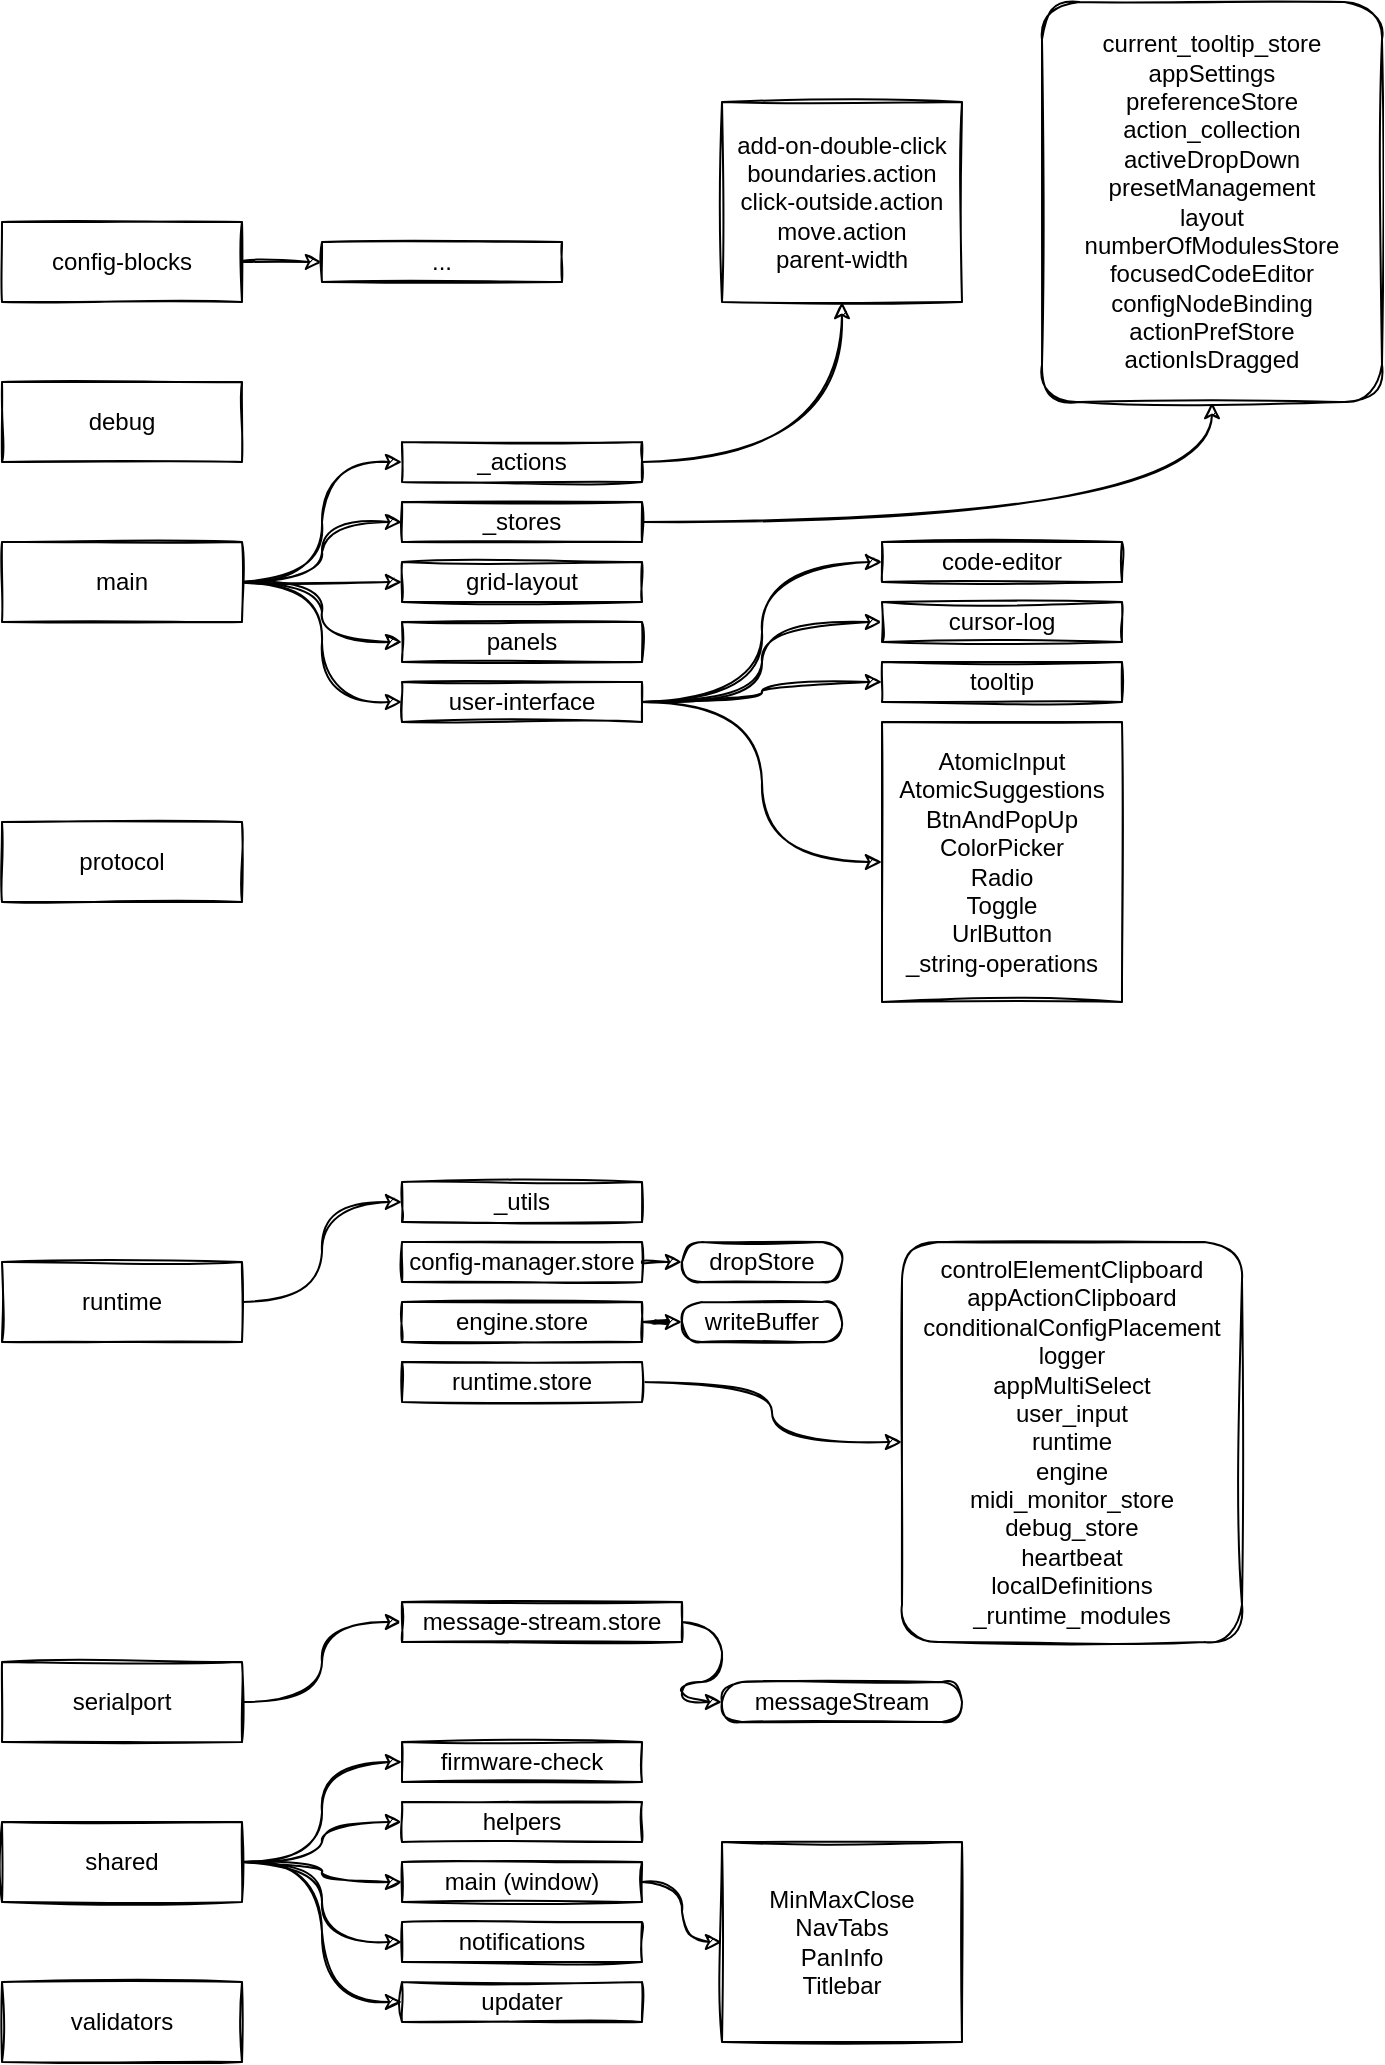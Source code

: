 <mxfile version="14.9.6" type="device" pages="2"><diagram id="2WfiP2W_dYT4OM1e_PqJ" name="Page-1"><mxGraphModel dx="520" dy="1312" grid="1" gridSize="10" guides="1" tooltips="1" connect="1" arrows="1" fold="1" page="0" pageScale="1" pageWidth="1169" pageHeight="827" math="0" shadow="0"><root><mxCell id="0"/><mxCell id="1" parent="0"/><mxCell id="8c6ZDO_d0kLSaq0uRenL-23" style="edgeStyle=orthogonalEdgeStyle;curved=1;rounded=1;sketch=1;orthogonalLoop=1;jettySize=auto;html=1;exitX=1;exitY=0.5;exitDx=0;exitDy=0;" edge="1" parent="1" source="8c6ZDO_d0kLSaq0uRenL-1" target="8c6ZDO_d0kLSaq0uRenL-22"><mxGeometry relative="1" as="geometry"/></mxCell><mxCell id="8c6ZDO_d0kLSaq0uRenL-1" value="config-blocks" style="whiteSpace=wrap;html=1;sketch=1;" vertex="1" parent="1"><mxGeometry x="520" y="-40" width="120" height="40" as="geometry"/></mxCell><mxCell id="8c6ZDO_d0kLSaq0uRenL-2" value="debug" style="whiteSpace=wrap;html=1;sketch=1;" vertex="1" parent="1"><mxGeometry x="520" y="40" width="120" height="40" as="geometry"/></mxCell><mxCell id="8c6ZDO_d0kLSaq0uRenL-29" style="edgeStyle=orthogonalEdgeStyle;curved=1;rounded=1;sketch=1;orthogonalLoop=1;jettySize=auto;html=1;exitX=1;exitY=0.5;exitDx=0;exitDy=0;entryX=0;entryY=0.5;entryDx=0;entryDy=0;" edge="1" parent="1" source="8c6ZDO_d0kLSaq0uRenL-3" target="8c6ZDO_d0kLSaq0uRenL-24"><mxGeometry relative="1" as="geometry"/></mxCell><mxCell id="8c6ZDO_d0kLSaq0uRenL-30" style="edgeStyle=orthogonalEdgeStyle;curved=1;rounded=1;sketch=1;orthogonalLoop=1;jettySize=auto;html=1;exitX=1;exitY=0.5;exitDx=0;exitDy=0;entryX=0;entryY=0.5;entryDx=0;entryDy=0;" edge="1" parent="1" source="8c6ZDO_d0kLSaq0uRenL-3" target="8c6ZDO_d0kLSaq0uRenL-25"><mxGeometry relative="1" as="geometry"/></mxCell><mxCell id="8c6ZDO_d0kLSaq0uRenL-31" style="edgeStyle=orthogonalEdgeStyle;curved=1;rounded=1;sketch=1;orthogonalLoop=1;jettySize=auto;html=1;exitX=1;exitY=0.5;exitDx=0;exitDy=0;entryX=0;entryY=0.5;entryDx=0;entryDy=0;" edge="1" parent="1" source="8c6ZDO_d0kLSaq0uRenL-3" target="8c6ZDO_d0kLSaq0uRenL-26"><mxGeometry relative="1" as="geometry"/></mxCell><mxCell id="8c6ZDO_d0kLSaq0uRenL-32" style="edgeStyle=orthogonalEdgeStyle;curved=1;rounded=1;sketch=1;orthogonalLoop=1;jettySize=auto;html=1;exitX=1;exitY=0.5;exitDx=0;exitDy=0;entryX=0;entryY=0.5;entryDx=0;entryDy=0;" edge="1" parent="1" source="8c6ZDO_d0kLSaq0uRenL-3" target="8c6ZDO_d0kLSaq0uRenL-27"><mxGeometry relative="1" as="geometry"/></mxCell><mxCell id="8c6ZDO_d0kLSaq0uRenL-33" style="edgeStyle=orthogonalEdgeStyle;curved=1;rounded=1;sketch=1;orthogonalLoop=1;jettySize=auto;html=1;exitX=1;exitY=0.5;exitDx=0;exitDy=0;entryX=0;entryY=0.5;entryDx=0;entryDy=0;" edge="1" parent="1" source="8c6ZDO_d0kLSaq0uRenL-3" target="8c6ZDO_d0kLSaq0uRenL-28"><mxGeometry relative="1" as="geometry"/></mxCell><mxCell id="8c6ZDO_d0kLSaq0uRenL-3" value="main" style="whiteSpace=wrap;html=1;sketch=1;" vertex="1" parent="1"><mxGeometry x="520" y="120" width="120" height="40" as="geometry"/></mxCell><mxCell id="8c6ZDO_d0kLSaq0uRenL-4" value="protocol" style="whiteSpace=wrap;html=1;sketch=1;" vertex="1" parent="1"><mxGeometry x="520" y="260" width="120" height="40" as="geometry"/></mxCell><mxCell id="8c6ZDO_d0kLSaq0uRenL-55" style="edgeStyle=orthogonalEdgeStyle;curved=1;rounded=1;sketch=1;orthogonalLoop=1;jettySize=auto;html=1;exitX=1;exitY=0.5;exitDx=0;exitDy=0;entryX=0;entryY=0.5;entryDx=0;entryDy=0;" edge="1" parent="1" source="8c6ZDO_d0kLSaq0uRenL-5" target="8c6ZDO_d0kLSaq0uRenL-52"><mxGeometry relative="1" as="geometry"/></mxCell><mxCell id="8c6ZDO_d0kLSaq0uRenL-5" value="runtime" style="whiteSpace=wrap;html=1;sketch=1;" vertex="1" parent="1"><mxGeometry x="520" y="480" width="120" height="40" as="geometry"/></mxCell><mxCell id="8c6ZDO_d0kLSaq0uRenL-75" style="edgeStyle=orthogonalEdgeStyle;curved=1;rounded=1;sketch=1;orthogonalLoop=1;jettySize=auto;html=1;exitX=1;exitY=0.5;exitDx=0;exitDy=0;entryX=0;entryY=0.5;entryDx=0;entryDy=0;" edge="1" parent="1" source="8c6ZDO_d0kLSaq0uRenL-6" target="8c6ZDO_d0kLSaq0uRenL-74"><mxGeometry relative="1" as="geometry"/></mxCell><mxCell id="8c6ZDO_d0kLSaq0uRenL-6" value="serialport" style="whiteSpace=wrap;html=1;sketch=1;" vertex="1" parent="1"><mxGeometry x="520" y="680" width="120" height="40" as="geometry"/></mxCell><mxCell id="8c6ZDO_d0kLSaq0uRenL-15" style="edgeStyle=orthogonalEdgeStyle;orthogonalLoop=1;jettySize=auto;html=1;exitX=1;exitY=0.5;exitDx=0;exitDy=0;entryX=0;entryY=0.5;entryDx=0;entryDy=0;sketch=1;curved=1;" edge="1" parent="1" source="8c6ZDO_d0kLSaq0uRenL-7" target="8c6ZDO_d0kLSaq0uRenL-9"><mxGeometry relative="1" as="geometry"/></mxCell><mxCell id="8c6ZDO_d0kLSaq0uRenL-16" style="edgeStyle=orthogonalEdgeStyle;curved=1;rounded=1;sketch=1;orthogonalLoop=1;jettySize=auto;html=1;exitX=1;exitY=0.5;exitDx=0;exitDy=0;entryX=0;entryY=0.5;entryDx=0;entryDy=0;" edge="1" parent="1" source="8c6ZDO_d0kLSaq0uRenL-7" target="8c6ZDO_d0kLSaq0uRenL-11"><mxGeometry relative="1" as="geometry"/></mxCell><mxCell id="8c6ZDO_d0kLSaq0uRenL-17" style="edgeStyle=orthogonalEdgeStyle;curved=1;rounded=1;sketch=1;orthogonalLoop=1;jettySize=auto;html=1;exitX=1;exitY=0.5;exitDx=0;exitDy=0;entryX=0;entryY=0.5;entryDx=0;entryDy=0;" edge="1" parent="1" source="8c6ZDO_d0kLSaq0uRenL-7" target="8c6ZDO_d0kLSaq0uRenL-12"><mxGeometry relative="1" as="geometry"/></mxCell><mxCell id="8c6ZDO_d0kLSaq0uRenL-18" style="edgeStyle=orthogonalEdgeStyle;curved=1;rounded=1;sketch=1;orthogonalLoop=1;jettySize=auto;html=1;exitX=1;exitY=0.5;exitDx=0;exitDy=0;entryX=0;entryY=0.5;entryDx=0;entryDy=0;" edge="1" parent="1" source="8c6ZDO_d0kLSaq0uRenL-7" target="8c6ZDO_d0kLSaq0uRenL-13"><mxGeometry relative="1" as="geometry"/></mxCell><mxCell id="8c6ZDO_d0kLSaq0uRenL-19" style="edgeStyle=orthogonalEdgeStyle;curved=1;rounded=1;sketch=1;orthogonalLoop=1;jettySize=auto;html=1;exitX=1;exitY=0.5;exitDx=0;exitDy=0;entryX=0;entryY=0.5;entryDx=0;entryDy=0;" edge="1" parent="1" source="8c6ZDO_d0kLSaq0uRenL-7" target="8c6ZDO_d0kLSaq0uRenL-14"><mxGeometry relative="1" as="geometry"/></mxCell><mxCell id="8c6ZDO_d0kLSaq0uRenL-7" value="shared" style="whiteSpace=wrap;html=1;sketch=1;" vertex="1" parent="1"><mxGeometry x="520" y="760" width="120" height="40" as="geometry"/></mxCell><mxCell id="8c6ZDO_d0kLSaq0uRenL-8" value="validators" style="whiteSpace=wrap;html=1;sketch=1;" vertex="1" parent="1"><mxGeometry x="520" y="840" width="120" height="40" as="geometry"/></mxCell><mxCell id="8c6ZDO_d0kLSaq0uRenL-9" value="firmware-check" style="whiteSpace=wrap;html=1;sketch=1;" vertex="1" parent="1"><mxGeometry x="720" y="720" width="120" height="20" as="geometry"/></mxCell><mxCell id="8c6ZDO_d0kLSaq0uRenL-11" value="helpers" style="whiteSpace=wrap;html=1;sketch=1;" vertex="1" parent="1"><mxGeometry x="720" y="750" width="120" height="20" as="geometry"/></mxCell><mxCell id="8c6ZDO_d0kLSaq0uRenL-21" style="edgeStyle=orthogonalEdgeStyle;curved=1;rounded=1;sketch=1;orthogonalLoop=1;jettySize=auto;html=1;exitX=1;exitY=0.5;exitDx=0;exitDy=0;entryX=0;entryY=0.5;entryDx=0;entryDy=0;" edge="1" parent="1" source="8c6ZDO_d0kLSaq0uRenL-12" target="8c6ZDO_d0kLSaq0uRenL-20"><mxGeometry relative="1" as="geometry"/></mxCell><mxCell id="8c6ZDO_d0kLSaq0uRenL-12" value="main (window)" style="whiteSpace=wrap;html=1;sketch=1;" vertex="1" parent="1"><mxGeometry x="720" y="780" width="120" height="20" as="geometry"/></mxCell><mxCell id="8c6ZDO_d0kLSaq0uRenL-13" value="notifications" style="whiteSpace=wrap;html=1;sketch=1;" vertex="1" parent="1"><mxGeometry x="720" y="810" width="120" height="20" as="geometry"/></mxCell><mxCell id="8c6ZDO_d0kLSaq0uRenL-14" value="updater" style="whiteSpace=wrap;html=1;sketch=1;" vertex="1" parent="1"><mxGeometry x="720" y="840" width="120" height="20" as="geometry"/></mxCell><mxCell id="8c6ZDO_d0kLSaq0uRenL-20" value="MinMaxClose&lt;br&gt;NavTabs&lt;br&gt;PanInfo&lt;br&gt;Titlebar" style="whiteSpace=wrap;html=1;sketch=1;" vertex="1" parent="1"><mxGeometry x="880" y="770" width="120" height="100" as="geometry"/></mxCell><mxCell id="8c6ZDO_d0kLSaq0uRenL-22" value="..." style="whiteSpace=wrap;html=1;sketch=1;" vertex="1" parent="1"><mxGeometry x="680" y="-30" width="120" height="20" as="geometry"/></mxCell><mxCell id="8c6ZDO_d0kLSaq0uRenL-35" style="edgeStyle=orthogonalEdgeStyle;curved=1;rounded=1;sketch=1;orthogonalLoop=1;jettySize=auto;html=1;exitX=1;exitY=0.5;exitDx=0;exitDy=0;" edge="1" parent="1" source="8c6ZDO_d0kLSaq0uRenL-24" target="8c6ZDO_d0kLSaq0uRenL-34"><mxGeometry relative="1" as="geometry"/></mxCell><mxCell id="8c6ZDO_d0kLSaq0uRenL-24" value="_actions" style="whiteSpace=wrap;html=1;sketch=1;" vertex="1" parent="1"><mxGeometry x="720" y="70" width="120" height="20" as="geometry"/></mxCell><mxCell id="8c6ZDO_d0kLSaq0uRenL-50" style="edgeStyle=orthogonalEdgeStyle;curved=1;rounded=1;sketch=1;orthogonalLoop=1;jettySize=auto;html=1;exitX=1;exitY=0.5;exitDx=0;exitDy=0;" edge="1" parent="1" source="8c6ZDO_d0kLSaq0uRenL-25" target="8c6ZDO_d0kLSaq0uRenL-48"><mxGeometry relative="1" as="geometry"/></mxCell><mxCell id="8c6ZDO_d0kLSaq0uRenL-25" value="_stores" style="whiteSpace=wrap;html=1;sketch=1;" vertex="1" parent="1"><mxGeometry x="720" y="100" width="120" height="20" as="geometry"/></mxCell><mxCell id="8c6ZDO_d0kLSaq0uRenL-26" value="grid-layout" style="whiteSpace=wrap;html=1;sketch=1;" vertex="1" parent="1"><mxGeometry x="720" y="130" width="120" height="20" as="geometry"/></mxCell><mxCell id="8c6ZDO_d0kLSaq0uRenL-27" value="panels" style="whiteSpace=wrap;html=1;sketch=1;" vertex="1" parent="1"><mxGeometry x="720" y="160" width="120" height="20" as="geometry"/></mxCell><mxCell id="8c6ZDO_d0kLSaq0uRenL-40" style="edgeStyle=orthogonalEdgeStyle;curved=1;rounded=1;sketch=1;orthogonalLoop=1;jettySize=auto;html=1;exitX=1;exitY=0.5;exitDx=0;exitDy=0;entryX=0;entryY=0.5;entryDx=0;entryDy=0;" edge="1" parent="1" source="8c6ZDO_d0kLSaq0uRenL-28" target="8c6ZDO_d0kLSaq0uRenL-36"><mxGeometry relative="1" as="geometry"/></mxCell><mxCell id="8c6ZDO_d0kLSaq0uRenL-41" style="edgeStyle=orthogonalEdgeStyle;curved=1;rounded=1;sketch=1;orthogonalLoop=1;jettySize=auto;html=1;exitX=1;exitY=0.5;exitDx=0;exitDy=0;entryX=0;entryY=0.5;entryDx=0;entryDy=0;" edge="1" parent="1" source="8c6ZDO_d0kLSaq0uRenL-28" target="8c6ZDO_d0kLSaq0uRenL-37"><mxGeometry relative="1" as="geometry"/></mxCell><mxCell id="8c6ZDO_d0kLSaq0uRenL-42" style="edgeStyle=orthogonalEdgeStyle;curved=1;rounded=1;sketch=1;orthogonalLoop=1;jettySize=auto;html=1;exitX=1;exitY=0.5;exitDx=0;exitDy=0;entryX=0;entryY=0.5;entryDx=0;entryDy=0;" edge="1" parent="1" source="8c6ZDO_d0kLSaq0uRenL-28" target="8c6ZDO_d0kLSaq0uRenL-38"><mxGeometry relative="1" as="geometry"/></mxCell><mxCell id="8c6ZDO_d0kLSaq0uRenL-43" style="edgeStyle=orthogonalEdgeStyle;curved=1;rounded=1;sketch=1;orthogonalLoop=1;jettySize=auto;html=1;exitX=1;exitY=0.5;exitDx=0;exitDy=0;entryX=0;entryY=0.5;entryDx=0;entryDy=0;" edge="1" parent="1" source="8c6ZDO_d0kLSaq0uRenL-28" target="8c6ZDO_d0kLSaq0uRenL-39"><mxGeometry relative="1" as="geometry"/></mxCell><mxCell id="8c6ZDO_d0kLSaq0uRenL-28" value="user-interface" style="whiteSpace=wrap;html=1;sketch=1;" vertex="1" parent="1"><mxGeometry x="720" y="190" width="120" height="20" as="geometry"/></mxCell><mxCell id="8c6ZDO_d0kLSaq0uRenL-34" value="add-on-double-click&lt;br&gt;boundaries.action&lt;br&gt;click-outside.action&lt;br&gt;move.action&lt;br&gt;parent-width" style="whiteSpace=wrap;html=1;sketch=1;" vertex="1" parent="1"><mxGeometry x="880" y="-100" width="120" height="100" as="geometry"/></mxCell><mxCell id="8c6ZDO_d0kLSaq0uRenL-36" value="code-editor" style="whiteSpace=wrap;html=1;sketch=1;" vertex="1" parent="1"><mxGeometry x="960" y="120" width="120" height="20" as="geometry"/></mxCell><mxCell id="8c6ZDO_d0kLSaq0uRenL-37" value="cursor-log" style="whiteSpace=wrap;html=1;sketch=1;" vertex="1" parent="1"><mxGeometry x="960" y="150" width="120" height="20" as="geometry"/></mxCell><mxCell id="8c6ZDO_d0kLSaq0uRenL-38" value="tooltip" style="whiteSpace=wrap;html=1;sketch=1;" vertex="1" parent="1"><mxGeometry x="960" y="180" width="120" height="20" as="geometry"/></mxCell><mxCell id="8c6ZDO_d0kLSaq0uRenL-39" value="AtomicInput&lt;br&gt;AtomicSuggestions&lt;br&gt;BtnAndPopUp&lt;br&gt;ColorPicker&lt;br&gt;Radio&lt;br&gt;Toggle&lt;br&gt;UrlButton&lt;br&gt;_string-operations" style="whiteSpace=wrap;html=1;sketch=1;" vertex="1" parent="1"><mxGeometry x="960" y="210" width="120" height="140" as="geometry"/></mxCell><mxCell id="8c6ZDO_d0kLSaq0uRenL-48" value="&lt;span class=&quot;pl-s1&quot;&gt;current_tooltip_store&lt;br&gt;appSettings&lt;br&gt;&lt;span class=&quot;pl-s1&quot;&gt;preferenceStore&lt;br&gt;&lt;/span&gt;&lt;span class=&quot;pl-s1&quot;&gt;action_collection&lt;/span&gt;&lt;br&gt;&lt;span class=&quot;pl-s1&quot;&gt;activeDropDown&lt;br&gt;&lt;/span&gt;&lt;span class=&quot;pl-s1&quot;&gt;presetManagement&lt;br&gt;&lt;/span&gt;&lt;span class=&quot;pl-s1&quot;&gt;layout&lt;br&gt;&lt;/span&gt;&lt;span class=&quot;pl-s1&quot;&gt;numberOfModulesStore&lt;br&gt;&lt;/span&gt;&lt;span class=&quot;pl-s1&quot;&gt;focusedCodeEditor&lt;br&gt;&lt;/span&gt;&lt;span class=&quot;pl-s1&quot;&gt;configNodeBinding&lt;br&gt;&lt;/span&gt;&lt;span class=&quot;pl-s1&quot;&gt;actionPrefStore&lt;br&gt;&lt;/span&gt;&lt;span class=&quot;pl-s1&quot;&gt;actionIsDragged&lt;/span&gt;&lt;br&gt;&lt;/span&gt;" style="rounded=1;whiteSpace=wrap;html=1;sketch=1;arcSize=11;" vertex="1" parent="1"><mxGeometry x="1040" y="-150" width="170" height="200" as="geometry"/></mxCell><mxCell id="8c6ZDO_d0kLSaq0uRenL-52" value="_utils&lt;br&gt;" style="whiteSpace=wrap;html=1;sketch=1;" vertex="1" parent="1"><mxGeometry x="720" y="440" width="120" height="20" as="geometry"/></mxCell><mxCell id="8c6ZDO_d0kLSaq0uRenL-59" value="&lt;span class=&quot;pl-s1&quot;&gt;controlElementClipboard&lt;br&gt;appActionClipboard&lt;br&gt;conditionalConfigPlacement&lt;br&gt;logger&lt;br&gt;&lt;span class=&quot;pl-s1&quot;&gt;appMultiSelect&lt;br&gt;&lt;/span&gt;&lt;span class=&quot;pl-s1&quot;&gt;user_input&lt;br&gt;&lt;/span&gt;runtime&lt;br&gt;engine&lt;br&gt;midi_monitor_store&lt;br&gt;&lt;span class=&quot;pl-s1&quot;&gt;debug_store&lt;br&gt;&lt;/span&gt;heartbeat&lt;br&gt;&lt;span class=&quot;pl-s1&quot;&gt;localDefinitions&lt;br&gt;&lt;/span&gt;&lt;span class=&quot;pl-s1&quot;&gt;_runtime_modules&lt;/span&gt;&lt;br&gt;&lt;/span&gt;" style="rounded=1;whiteSpace=wrap;html=1;sketch=1;arcSize=11;" vertex="1" parent="1"><mxGeometry x="970" y="470" width="170" height="200" as="geometry"/></mxCell><mxCell id="8c6ZDO_d0kLSaq0uRenL-71" style="edgeStyle=orthogonalEdgeStyle;curved=1;rounded=1;sketch=1;orthogonalLoop=1;jettySize=auto;html=1;exitX=1;exitY=0.5;exitDx=0;exitDy=0;entryX=0;entryY=0.5;entryDx=0;entryDy=0;" edge="1" parent="1" source="8c6ZDO_d0kLSaq0uRenL-60" target="8c6ZDO_d0kLSaq0uRenL-70"><mxGeometry relative="1" as="geometry"/></mxCell><mxCell id="8c6ZDO_d0kLSaq0uRenL-60" value="config-manager.store" style="whiteSpace=wrap;html=1;sketch=1;" vertex="1" parent="1"><mxGeometry x="720" y="470" width="120" height="20" as="geometry"/></mxCell><mxCell id="8c6ZDO_d0kLSaq0uRenL-68" style="edgeStyle=orthogonalEdgeStyle;curved=1;rounded=1;sketch=1;orthogonalLoop=1;jettySize=auto;html=1;exitX=1;exitY=0.5;exitDx=0;exitDy=0;" edge="1" parent="1" source="8c6ZDO_d0kLSaq0uRenL-61" target="8c6ZDO_d0kLSaq0uRenL-64"><mxGeometry relative="1" as="geometry"/></mxCell><mxCell id="8c6ZDO_d0kLSaq0uRenL-61" value="engine.store" style="whiteSpace=wrap;html=1;sketch=1;" vertex="1" parent="1"><mxGeometry x="720" y="500" width="120" height="20" as="geometry"/></mxCell><mxCell id="8c6ZDO_d0kLSaq0uRenL-63" style="edgeStyle=orthogonalEdgeStyle;curved=1;rounded=1;sketch=1;orthogonalLoop=1;jettySize=auto;html=1;exitX=1;exitY=0.5;exitDx=0;exitDy=0;entryX=0;entryY=0.5;entryDx=0;entryDy=0;" edge="1" parent="1" source="8c6ZDO_d0kLSaq0uRenL-62" target="8c6ZDO_d0kLSaq0uRenL-59"><mxGeometry relative="1" as="geometry"/></mxCell><mxCell id="8c6ZDO_d0kLSaq0uRenL-62" value="runtime.store" style="whiteSpace=wrap;html=1;sketch=1;" vertex="1" parent="1"><mxGeometry x="720" y="530" width="120" height="20" as="geometry"/></mxCell><mxCell id="8c6ZDO_d0kLSaq0uRenL-64" value="&lt;span class=&quot;pl-s1&quot;&gt;writeBuffer&lt;br&gt;&lt;/span&gt;" style="rounded=1;whiteSpace=wrap;html=1;sketch=1;arcSize=50;" vertex="1" parent="1"><mxGeometry x="860" y="500" width="80" height="20" as="geometry"/></mxCell><mxCell id="8c6ZDO_d0kLSaq0uRenL-70" value="&lt;span class=&quot;pl-s1&quot;&gt;dropStore&lt;br&gt;&lt;/span&gt;" style="rounded=1;whiteSpace=wrap;html=1;sketch=1;arcSize=50;" vertex="1" parent="1"><mxGeometry x="860" y="470" width="80" height="20" as="geometry"/></mxCell><mxCell id="8c6ZDO_d0kLSaq0uRenL-72" value="&lt;span class=&quot;pl-s1&quot;&gt;messageStream&lt;br&gt;&lt;/span&gt;" style="rounded=1;whiteSpace=wrap;html=1;sketch=1;arcSize=50;" vertex="1" parent="1"><mxGeometry x="880" y="690" width="120" height="20" as="geometry"/></mxCell><mxCell id="8c6ZDO_d0kLSaq0uRenL-76" style="edgeStyle=orthogonalEdgeStyle;curved=1;rounded=1;sketch=1;orthogonalLoop=1;jettySize=auto;html=1;exitX=1;exitY=0.5;exitDx=0;exitDy=0;entryX=0;entryY=0.5;entryDx=0;entryDy=0;" edge="1" parent="1" source="8c6ZDO_d0kLSaq0uRenL-74" target="8c6ZDO_d0kLSaq0uRenL-72"><mxGeometry relative="1" as="geometry"/></mxCell><mxCell id="8c6ZDO_d0kLSaq0uRenL-74" value="message-stream.store" style="rounded=0;whiteSpace=wrap;html=1;sketch=1;" vertex="1" parent="1"><mxGeometry x="720" y="650" width="140" height="20" as="geometry"/></mxCell></root></mxGraphModel></diagram><diagram id="l_jgYxQ1ani5aHs5XVPT" name="Page-2"><mxGraphModel dx="1182" dy="1175" grid="1" gridSize="10" guides="1" tooltips="1" connect="1" arrows="1" fold="1" page="0" pageScale="1" pageWidth="1169" pageHeight="827" math="0" shadow="0"><root><mxCell id="0SLhdf7BDi1ZsX1qK4ET-0"/><mxCell id="0SLhdf7BDi1ZsX1qK4ET-1" parent="0SLhdf7BDi1ZsX1qK4ET-0"/><mxCell id="0SLhdf7BDi1ZsX1qK4ET-2" value="create / refresh module on UI" style="whiteSpace=wrap;html=1;sketch=1;" vertex="1" parent="0SLhdf7BDi1ZsX1qK4ET-1"><mxGeometry x="720" y="160" width="120" height="40" as="geometry"/></mxCell><mxCell id="0SLhdf7BDi1ZsX1qK4ET-4" style="edgeStyle=orthogonalEdgeStyle;curved=1;rounded=1;sketch=1;orthogonalLoop=1;jettySize=auto;html=1;exitX=1;exitY=0.5;exitDx=0;exitDy=0;entryX=0;entryY=0.5;entryDx=0;entryDy=0;" edge="1" parent="0SLhdf7BDi1ZsX1qK4ET-1" source="0SLhdf7BDi1ZsX1qK4ET-3" target="cawTaSS66yaHk0PN3A8o-32"><mxGeometry relative="1" as="geometry"><mxPoint x="450" y="80" as="targetPoint"/></mxGeometry></mxCell><mxCell id="cawTaSS66yaHk0PN3A8o-3" style="edgeStyle=orthogonalEdgeStyle;curved=1;rounded=1;sketch=1;orthogonalLoop=1;jettySize=auto;html=1;exitX=1;exitY=0.5;exitDx=0;exitDy=0;entryX=0;entryY=0.5;entryDx=0;entryDy=0;" edge="1" parent="0SLhdf7BDi1ZsX1qK4ET-1" source="0SLhdf7BDi1ZsX1qK4ET-3" target="cawTaSS66yaHk0PN3A8o-1"><mxGeometry relative="1" as="geometry"/></mxCell><mxCell id="0SLhdf7BDi1ZsX1qK4ET-3" value="protocol.decode" style="whiteSpace=wrap;html=1;sketch=1;" vertex="1" parent="0SLhdf7BDi1ZsX1qK4ET-1"><mxGeometry x="160" y="160" width="120" height="40" as="geometry"/></mxCell><mxCell id="cawTaSS66yaHk0PN3A8o-39" style="edgeStyle=orthogonalEdgeStyle;curved=1;rounded=1;sketch=1;orthogonalLoop=1;jettySize=auto;html=1;exitX=1;exitY=0.5;exitDx=0;exitDy=0;entryX=0;entryY=0.5;entryDx=0;entryDy=0;" edge="1" parent="0SLhdf7BDi1ZsX1qK4ET-1" source="0SLhdf7BDi1ZsX1qK4ET-5" target="0SLhdf7BDi1ZsX1qK4ET-2"><mxGeometry relative="1" as="geometry"/></mxCell><mxCell id="0SLhdf7BDi1ZsX1qK4ET-5" value="heartbeat class" style="rounded=0;whiteSpace=wrap;html=1;sketch=1;" vertex="1" parent="0SLhdf7BDi1ZsX1qK4ET-1"><mxGeometry x="560" y="160" width="120" height="40" as="geometry"/></mxCell><mxCell id="cawTaSS66yaHk0PN3A8o-18" value="Send" style="edgeStyle=orthogonalEdgeStyle;curved=1;rounded=1;sketch=1;orthogonalLoop=1;jettySize=auto;html=1;exitX=0;exitY=0.5;exitDx=0;exitDy=0;entryX=1;entryY=0.5;entryDx=0;entryDy=0;" edge="1" parent="0SLhdf7BDi1ZsX1qK4ET-1" source="0SLhdf7BDi1ZsX1qK4ET-6" target="cawTaSS66yaHk0PN3A8o-17"><mxGeometry relative="1" as="geometry"/></mxCell><mxCell id="0SLhdf7BDi1ZsX1qK4ET-6" value="protocol.encode" style="whiteSpace=wrap;html=1;sketch=1;" vertex="1" parent="0SLhdf7BDi1ZsX1qK4ET-1"><mxGeometry x="160" y="440" width="120" height="40" as="geometry"/></mxCell><mxCell id="cawTaSS66yaHk0PN3A8o-7" style="edgeStyle=orthogonalEdgeStyle;curved=1;rounded=1;sketch=1;orthogonalLoop=1;jettySize=auto;html=1;exitX=0;exitY=0.5;exitDx=0;exitDy=0;entryX=0;entryY=0.5;entryDx=0;entryDy=0;" edge="1" parent="0SLhdf7BDi1ZsX1qK4ET-1" source="0SLhdf7BDi1ZsX1qK4ET-7" target="cawTaSS66yaHk0PN3A8o-5"><mxGeometry relative="1" as="geometry"/></mxCell><mxCell id="0SLhdf7BDi1ZsX1qK4ET-7" value="writebuffer (FIFO)" style="rounded=0;whiteSpace=wrap;html=1;sketch=1;" vertex="1" parent="0SLhdf7BDi1ZsX1qK4ET-1"><mxGeometry x="560" y="440" width="120" height="40" as="geometry"/></mxCell><mxCell id="0SLhdf7BDi1ZsX1qK4ET-11" style="edgeStyle=orthogonalEdgeStyle;curved=1;rounded=1;sketch=1;orthogonalLoop=1;jettySize=auto;html=1;exitX=0;exitY=0.5;exitDx=0;exitDy=0;entryX=1;entryY=0.25;entryDx=0;entryDy=0;" edge="1" parent="0SLhdf7BDi1ZsX1qK4ET-1" source="0SLhdf7BDi1ZsX1qK4ET-8" target="0SLhdf7BDi1ZsX1qK4ET-6"><mxGeometry relative="1" as="geometry"/></mxCell><mxCell id="cawTaSS66yaHk0PN3A8o-2" style="edgeStyle=orthogonalEdgeStyle;curved=1;rounded=1;sketch=1;orthogonalLoop=1;jettySize=auto;html=1;exitX=0;exitY=0.5;exitDx=0;exitDy=0;entryX=0;entryY=0.5;entryDx=0;entryDy=0;" edge="1" parent="0SLhdf7BDi1ZsX1qK4ET-1" source="0SLhdf7BDi1ZsX1qK4ET-8" target="cawTaSS66yaHk0PN3A8o-1"><mxGeometry relative="1" as="geometry"><Array as="points"><mxPoint x="300" y="460"/><mxPoint x="300" y="280"/></Array></mxGeometry></mxCell><mxCell id="0SLhdf7BDi1ZsX1qK4ET-8" value="last sent" style="rounded=0;whiteSpace=wrap;html=1;sketch=1;" vertex="1" parent="0SLhdf7BDi1ZsX1qK4ET-1"><mxGeometry x="360" y="440" width="100" height="40" as="geometry"/></mxCell><mxCell id="cawTaSS66yaHk0PN3A8o-4" value="Load Next" style="edgeStyle=orthogonalEdgeStyle;curved=1;rounded=1;sketch=1;orthogonalLoop=1;jettySize=auto;html=1;exitX=1;exitY=0.5;exitDx=0;exitDy=0;entryX=0.5;entryY=1;entryDx=0;entryDy=0;" edge="1" parent="0SLhdf7BDi1ZsX1qK4ET-1" source="cawTaSS66yaHk0PN3A8o-1" target="cawTaSS66yaHk0PN3A8o-5"><mxGeometry x="0.375" y="-10" relative="1" as="geometry"><mxPoint x="500" y="410" as="targetPoint"/><mxPoint as="offset"/></mxGeometry></mxCell><mxCell id="cawTaSS66yaHk0PN3A8o-22" style="edgeStyle=orthogonalEdgeStyle;curved=1;rounded=1;sketch=1;orthogonalLoop=1;jettySize=auto;html=1;exitX=1;exitY=0.5;exitDx=0;exitDy=0;entryX=0;entryY=0.5;entryDx=0;entryDy=0;" edge="1" parent="0SLhdf7BDi1ZsX1qK4ET-1" source="cawTaSS66yaHk0PN3A8o-1" target="cawTaSS66yaHk0PN3A8o-23"><mxGeometry relative="1" as="geometry"><mxPoint x="580" y="280" as="targetPoint"/></mxGeometry></mxCell><mxCell id="cawTaSS66yaHk0PN3A8o-27" style="edgeStyle=orthogonalEdgeStyle;curved=1;rounded=1;sketch=1;orthogonalLoop=1;jettySize=auto;html=1;exitX=0.5;exitY=1;exitDx=0;exitDy=0;entryX=0.5;entryY=0;entryDx=0;entryDy=0;" edge="1" parent="0SLhdf7BDi1ZsX1qK4ET-1" source="cawTaSS66yaHk0PN3A8o-1" target="cawTaSS66yaHk0PN3A8o-26"><mxGeometry relative="1" as="geometry"/></mxCell><mxCell id="cawTaSS66yaHk0PN3A8o-1" value="Response&lt;br&gt;Ok?" style="rhombus;whiteSpace=wrap;html=1;sketch=1;" vertex="1" parent="0SLhdf7BDi1ZsX1qK4ET-1"><mxGeometry x="360" y="240" width="80" height="80" as="geometry"/></mxCell><mxCell id="cawTaSS66yaHk0PN3A8o-8" style="edgeStyle=orthogonalEdgeStyle;curved=1;rounded=1;sketch=1;orthogonalLoop=1;jettySize=auto;html=1;exitX=1;exitY=0.5;exitDx=0;exitDy=0;entryX=1;entryY=0.5;entryDx=0;entryDy=0;" edge="1" parent="0SLhdf7BDi1ZsX1qK4ET-1" source="cawTaSS66yaHk0PN3A8o-5" target="0SLhdf7BDi1ZsX1qK4ET-8"><mxGeometry relative="1" as="geometry"/></mxCell><mxCell id="cawTaSS66yaHk0PN3A8o-5" value="" style="triangle;whiteSpace=wrap;html=1;sketch=1;direction=west;" vertex="1" parent="0SLhdf7BDi1ZsX1qK4ET-1"><mxGeometry x="490" y="440" width="40" height="40" as="geometry"/></mxCell><mxCell id="cawTaSS66yaHk0PN3A8o-12" style="edgeStyle=orthogonalEdgeStyle;curved=1;rounded=1;sketch=1;orthogonalLoop=1;jettySize=auto;html=1;exitX=0;exitY=0.5;exitDx=0;exitDy=0;entryX=1;entryY=0.5;entryDx=0;entryDy=0;" edge="1" parent="0SLhdf7BDi1ZsX1qK4ET-1" source="cawTaSS66yaHk0PN3A8o-10" target="cawTaSS66yaHk0PN3A8o-11"><mxGeometry relative="1" as="geometry"/></mxCell><mxCell id="cawTaSS66yaHk0PN3A8o-10" value="Timer&lt;br&gt;Tick" style="ellipse;whiteSpace=wrap;html=1;sketch=1;" vertex="1" parent="0SLhdf7BDi1ZsX1qK4ET-1"><mxGeometry x="490" y="510" width="60" height="60" as="geometry"/></mxCell><mxCell id="cawTaSS66yaHk0PN3A8o-13" style="edgeStyle=orthogonalEdgeStyle;curved=1;rounded=1;sketch=1;orthogonalLoop=1;jettySize=auto;html=1;exitX=0;exitY=0.5;exitDx=0;exitDy=0;entryX=1;entryY=0.75;entryDx=0;entryDy=0;" edge="1" parent="0SLhdf7BDi1ZsX1qK4ET-1" source="cawTaSS66yaHk0PN3A8o-11" target="0SLhdf7BDi1ZsX1qK4ET-6"><mxGeometry relative="1" as="geometry"/></mxCell><mxCell id="cawTaSS66yaHk0PN3A8o-11" value="editor heartbeat" style="rounded=0;whiteSpace=wrap;html=1;sketch=1;" vertex="1" parent="0SLhdf7BDi1ZsX1qK4ET-1"><mxGeometry x="360" y="520" width="100" height="40" as="geometry"/></mxCell><mxCell id="cawTaSS66yaHk0PN3A8o-17" value="serialport (outbound)" style="whiteSpace=wrap;html=1;sketch=1;" vertex="1" parent="0SLhdf7BDi1ZsX1qK4ET-1"><mxGeometry x="-40" y="440" width="120" height="40" as="geometry"/></mxCell><mxCell id="cawTaSS66yaHk0PN3A8o-21" value="Receive" style="edgeStyle=orthogonalEdgeStyle;curved=1;rounded=1;sketch=1;orthogonalLoop=1;jettySize=auto;html=1;exitX=1;exitY=0.5;exitDx=0;exitDy=0;entryX=0;entryY=0.5;entryDx=0;entryDy=0;" edge="1" parent="0SLhdf7BDi1ZsX1qK4ET-1" source="cawTaSS66yaHk0PN3A8o-20" target="0SLhdf7BDi1ZsX1qK4ET-3"><mxGeometry relative="1" as="geometry"/></mxCell><mxCell id="cawTaSS66yaHk0PN3A8o-20" value="serialport (inbound)" style="whiteSpace=wrap;html=1;sketch=1;" vertex="1" parent="0SLhdf7BDi1ZsX1qK4ET-1"><mxGeometry x="-40" y="160" width="120" height="40" as="geometry"/></mxCell><mxCell id="cawTaSS66yaHk0PN3A8o-25" style="edgeStyle=orthogonalEdgeStyle;curved=1;rounded=1;sketch=1;orthogonalLoop=1;jettySize=auto;html=1;exitX=1;exitY=0.5;exitDx=0;exitDy=0;entryX=0;entryY=0.5;entryDx=0;entryDy=0;" edge="1" parent="0SLhdf7BDi1ZsX1qK4ET-1" source="cawTaSS66yaHk0PN3A8o-23" target="cawTaSS66yaHk0PN3A8o-24"><mxGeometry relative="1" as="geometry"/></mxCell><mxCell id="cawTaSS66yaHk0PN3A8o-23" value="Success CB" style="whiteSpace=wrap;html=1;sketch=1;" vertex="1" parent="0SLhdf7BDi1ZsX1qK4ET-1"><mxGeometry x="560" y="260" width="120" height="40" as="geometry"/></mxCell><mxCell id="cawTaSS66yaHk0PN3A8o-24" value="Update UI" style="whiteSpace=wrap;html=1;sketch=1;" vertex="1" parent="0SLhdf7BDi1ZsX1qK4ET-1"><mxGeometry x="720" y="260" width="120" height="40" as="geometry"/></mxCell><mxCell id="cawTaSS66yaHk0PN3A8o-28" value="Retry maybe" style="edgeStyle=orthogonalEdgeStyle;curved=1;rounded=1;sketch=1;orthogonalLoop=1;jettySize=auto;html=1;exitX=0.5;exitY=1;exitDx=0;exitDy=0;entryX=0.5;entryY=0;entryDx=0;entryDy=0;" edge="1" parent="0SLhdf7BDi1ZsX1qK4ET-1" source="cawTaSS66yaHk0PN3A8o-26" target="0SLhdf7BDi1ZsX1qK4ET-8"><mxGeometry relative="1" as="geometry"/></mxCell><mxCell id="cawTaSS66yaHk0PN3A8o-26" value="Fail CB" style="whiteSpace=wrap;html=1;sketch=1;" vertex="1" parent="0SLhdf7BDi1ZsX1qK4ET-1"><mxGeometry x="360" y="360" width="80" height="40" as="geometry"/></mxCell><mxCell id="cawTaSS66yaHk0PN3A8o-42" style="edgeStyle=orthogonalEdgeStyle;curved=1;rounded=1;sketch=1;orthogonalLoop=1;jettySize=auto;html=1;exitX=1;exitY=0.5;exitDx=0;exitDy=0;entryX=0;entryY=0.5;entryDx=0;entryDy=0;" edge="1" parent="0SLhdf7BDi1ZsX1qK4ET-1" source="cawTaSS66yaHk0PN3A8o-29" target="cawTaSS66yaHk0PN3A8o-41"><mxGeometry relative="1" as="geometry"/></mxCell><mxCell id="cawTaSS66yaHk0PN3A8o-29" value="event class" style="rounded=0;whiteSpace=wrap;html=1;sketch=1;" vertex="1" parent="0SLhdf7BDi1ZsX1qK4ET-1"><mxGeometry x="560" y="100" width="120" height="40" as="geometry"/></mxCell><mxCell id="cawTaSS66yaHk0PN3A8o-60" value="::receive(brc, midipacket)" style="edgeStyle=orthogonalEdgeStyle;curved=1;rounded=1;sketch=1;orthogonalLoop=1;jettySize=auto;html=1;exitX=1;exitY=0.5;exitDx=0;exitDy=0;entryX=0;entryY=0.5;entryDx=0;entryDy=0;" edge="1" parent="0SLhdf7BDi1ZsX1qK4ET-1" source="cawTaSS66yaHk0PN3A8o-30" target="cawTaSS66yaHk0PN3A8o-59"><mxGeometry relative="1" as="geometry"/></mxCell><mxCell id="cawTaSS66yaHk0PN3A8o-30" value="midi class" style="rounded=0;whiteSpace=wrap;html=1;sketch=1;" vertex="1" parent="0SLhdf7BDi1ZsX1qK4ET-1"><mxGeometry x="560" y="40" width="120" height="40" as="geometry"/></mxCell><mxCell id="cawTaSS66yaHk0PN3A8o-31" value="config class" style="rounded=0;whiteSpace=wrap;html=1;sketch=1;" vertex="1" parent="0SLhdf7BDi1ZsX1qK4ET-1"><mxGeometry x="560" y="-80" width="120" height="40" as="geometry"/></mxCell><mxCell id="cawTaSS66yaHk0PN3A8o-33" style="edgeStyle=orthogonalEdgeStyle;curved=1;rounded=1;sketch=1;orthogonalLoop=1;jettySize=auto;html=1;entryX=0;entryY=0.5;entryDx=0;entryDy=0;" edge="1" parent="0SLhdf7BDi1ZsX1qK4ET-1" source="cawTaSS66yaHk0PN3A8o-32" target="cawTaSS66yaHk0PN3A8o-31"><mxGeometry relative="1" as="geometry"><Array as="points"><mxPoint x="510" y="80"/><mxPoint x="510" y="-60"/></Array></mxGeometry></mxCell><mxCell id="cawTaSS66yaHk0PN3A8o-35" style="edgeStyle=orthogonalEdgeStyle;curved=1;rounded=1;sketch=1;orthogonalLoop=1;jettySize=auto;html=1;entryX=0;entryY=0.5;entryDx=0;entryDy=0;" edge="1" parent="0SLhdf7BDi1ZsX1qK4ET-1" source="cawTaSS66yaHk0PN3A8o-32" target="cawTaSS66yaHk0PN3A8o-29"><mxGeometry relative="1" as="geometry"/></mxCell><mxCell id="cawTaSS66yaHk0PN3A8o-36" style="edgeStyle=orthogonalEdgeStyle;curved=1;rounded=1;sketch=1;orthogonalLoop=1;jettySize=auto;html=1;entryX=0;entryY=0.5;entryDx=0;entryDy=0;" edge="1" parent="0SLhdf7BDi1ZsX1qK4ET-1" source="cawTaSS66yaHk0PN3A8o-32" target="0SLhdf7BDi1ZsX1qK4ET-5"><mxGeometry relative="1" as="geometry"><Array as="points"><mxPoint x="510" y="80"/><mxPoint x="510" y="180"/></Array></mxGeometry></mxCell><mxCell id="cawTaSS66yaHk0PN3A8o-38" style="edgeStyle=orthogonalEdgeStyle;curved=1;rounded=1;sketch=1;orthogonalLoop=1;jettySize=auto;html=1;entryX=0;entryY=0.5;entryDx=0;entryDy=0;" edge="1" parent="0SLhdf7BDi1ZsX1qK4ET-1" source="cawTaSS66yaHk0PN3A8o-32" target="cawTaSS66yaHk0PN3A8o-30"><mxGeometry relative="1" as="geometry"><Array as="points"><mxPoint x="540" y="80"/><mxPoint x="540" y="60"/></Array></mxGeometry></mxCell><mxCell id="cawTaSS66yaHk0PN3A8o-66" style="edgeStyle=orthogonalEdgeStyle;curved=1;rounded=1;sketch=1;orthogonalLoop=1;jettySize=auto;html=1;entryX=0;entryY=0.5;entryDx=0;entryDy=0;" edge="1" parent="0SLhdf7BDi1ZsX1qK4ET-1" source="cawTaSS66yaHk0PN3A8o-32" target="cawTaSS66yaHk0PN3A8o-48"><mxGeometry relative="1" as="geometry"/></mxCell><mxCell id="cawTaSS66yaHk0PN3A8o-32" value="Demux" style="ellipse;whiteSpace=wrap;html=1;aspect=fixed;sketch=1;" vertex="1" parent="0SLhdf7BDi1ZsX1qK4ET-1"><mxGeometry x="400" y="40" width="80" height="80" as="geometry"/></mxCell><mxCell id="cawTaSS66yaHk0PN3A8o-46" value="tab_load(element, event)" style="edgeStyle=orthogonalEdgeStyle;curved=1;rounded=1;sketch=1;orthogonalLoop=1;jettySize=auto;html=1;entryX=0;entryY=0.5;entryDx=0;entryDy=0;" edge="1" parent="0SLhdf7BDi1ZsX1qK4ET-1" source="cawTaSS66yaHk0PN3A8o-41" target="cawTaSS66yaHk0PN3A8o-80"><mxGeometry relative="1" as="geometry"><mxPoint x="920" y="120" as="targetPoint"/></mxGeometry></mxCell><mxCell id="cawTaSS66yaHk0PN3A8o-41" value="Track physical" style="rhombus;whiteSpace=wrap;html=1;sketch=1;" vertex="1" parent="0SLhdf7BDi1ZsX1qK4ET-1"><mxGeometry x="730" y="90" width="100" height="60" as="geometry"/></mxCell><mxCell id="cawTaSS66yaHk0PN3A8o-56" value="::receive(brc, string)" style="edgeStyle=orthogonalEdgeStyle;curved=1;rounded=1;sketch=1;orthogonalLoop=1;jettySize=auto;html=1;exitX=1;exitY=0.5;exitDx=0;exitDy=0;entryX=0;entryY=0.5;entryDx=0;entryDy=0;" edge="1" parent="0SLhdf7BDi1ZsX1qK4ET-1" source="cawTaSS66yaHk0PN3A8o-48" target="cawTaSS66yaHk0PN3A8o-54"><mxGeometry relative="1" as="geometry"><mxPoint x="970" as="targetPoint"/></mxGeometry></mxCell><mxCell id="cawTaSS66yaHk0PN3A8o-48" value="debugtext" style="rounded=0;whiteSpace=wrap;html=1;sketch=1;" vertex="1" parent="0SLhdf7BDi1ZsX1qK4ET-1"><mxGeometry x="560" y="-20" width="120" height="40" as="geometry"/></mxCell><mxCell id="cawTaSS66yaHk0PN3A8o-79" style="edgeStyle=orthogonalEdgeStyle;curved=1;rounded=1;sketch=1;orthogonalLoop=1;jettySize=auto;html=1;exitX=1;exitY=0.5;exitDx=0;exitDy=0;entryX=0;entryY=0.5;entryDx=0;entryDy=0;" edge="1" parent="0SLhdf7BDi1ZsX1qK4ET-1" source="cawTaSS66yaHk0PN3A8o-54" target="cawTaSS66yaHk0PN3A8o-75"><mxGeometry relative="1" as="geometry"/></mxCell><mxCell id="cawTaSS66yaHk0PN3A8o-54" value="debugmonitor&lt;br&gt;component" style="rounded=0;whiteSpace=wrap;html=1;sketch=1;" vertex="1" parent="0SLhdf7BDi1ZsX1qK4ET-1"><mxGeometry x="880" y="-20" width="80" height="40" as="geometry"/></mxCell><mxCell id="cawTaSS66yaHk0PN3A8o-78" style="edgeStyle=orthogonalEdgeStyle;curved=1;rounded=1;sketch=1;orthogonalLoop=1;jettySize=auto;html=1;exitX=1;exitY=0.5;exitDx=0;exitDy=0;entryX=0;entryY=0.5;entryDx=0;entryDy=0;" edge="1" parent="0SLhdf7BDi1ZsX1qK4ET-1" source="cawTaSS66yaHk0PN3A8o-59" target="cawTaSS66yaHk0PN3A8o-76"><mxGeometry relative="1" as="geometry"/></mxCell><mxCell id="cawTaSS66yaHk0PN3A8o-59" value="midimonitor component" style="rounded=0;whiteSpace=wrap;html=1;sketch=1;" vertex="1" parent="0SLhdf7BDi1ZsX1qK4ET-1"><mxGeometry x="880" y="40" width="80" height="40" as="geometry"/></mxCell><mxCell id="cawTaSS66yaHk0PN3A8o-63" value="&lt;h1&gt;&lt;br&gt;&lt;/h1&gt;" style="text;html=1;strokeColor=none;fillColor=none;spacing=5;spacingTop=-20;whiteSpace=wrap;overflow=hidden;rounded=0;sketch=1;" vertex="1" parent="0SLhdf7BDi1ZsX1qK4ET-1"><mxGeometry x="270" y="-90" width="190" height="120" as="geometry"/></mxCell><mxCell id="cawTaSS66yaHk0PN3A8o-65" value="Attach BRC params" style="text;html=1;strokeColor=none;fillColor=none;align=center;verticalAlign=middle;whiteSpace=wrap;rounded=0;sketch=1;" vertex="1" parent="0SLhdf7BDi1ZsX1qK4ET-1"><mxGeometry x="420" width="40" height="20" as="geometry"/></mxCell><mxCell id="cawTaSS66yaHk0PN3A8o-75" value="debugmonitor&lt;br&gt;svelte ui" style="shape=hexagon;perimeter=hexagonPerimeter2;whiteSpace=wrap;html=1;fixedSize=1;sketch=1;" vertex="1" parent="0SLhdf7BDi1ZsX1qK4ET-1"><mxGeometry x="1000" y="-20" width="120" height="40" as="geometry"/></mxCell><mxCell id="cawTaSS66yaHk0PN3A8o-76" value="midimonitor&lt;br&gt;svelte ui" style="shape=hexagon;perimeter=hexagonPerimeter2;whiteSpace=wrap;html=1;fixedSize=1;sketch=1;" vertex="1" parent="0SLhdf7BDi1ZsX1qK4ET-1"><mxGeometry x="1000" y="40" width="120" height="40" as="geometry"/></mxCell><mxCell id="cawTaSS66yaHk0PN3A8o-80" value="ui events&lt;br&gt;svelte ui" style="shape=hexagon;perimeter=hexagonPerimeter2;whiteSpace=wrap;html=1;fixedSize=1;sketch=1;" vertex="1" parent="0SLhdf7BDi1ZsX1qK4ET-1"><mxGeometry x="1000" y="100" width="120" height="40" as="geometry"/></mxCell></root></mxGraphModel></diagram></mxfile>